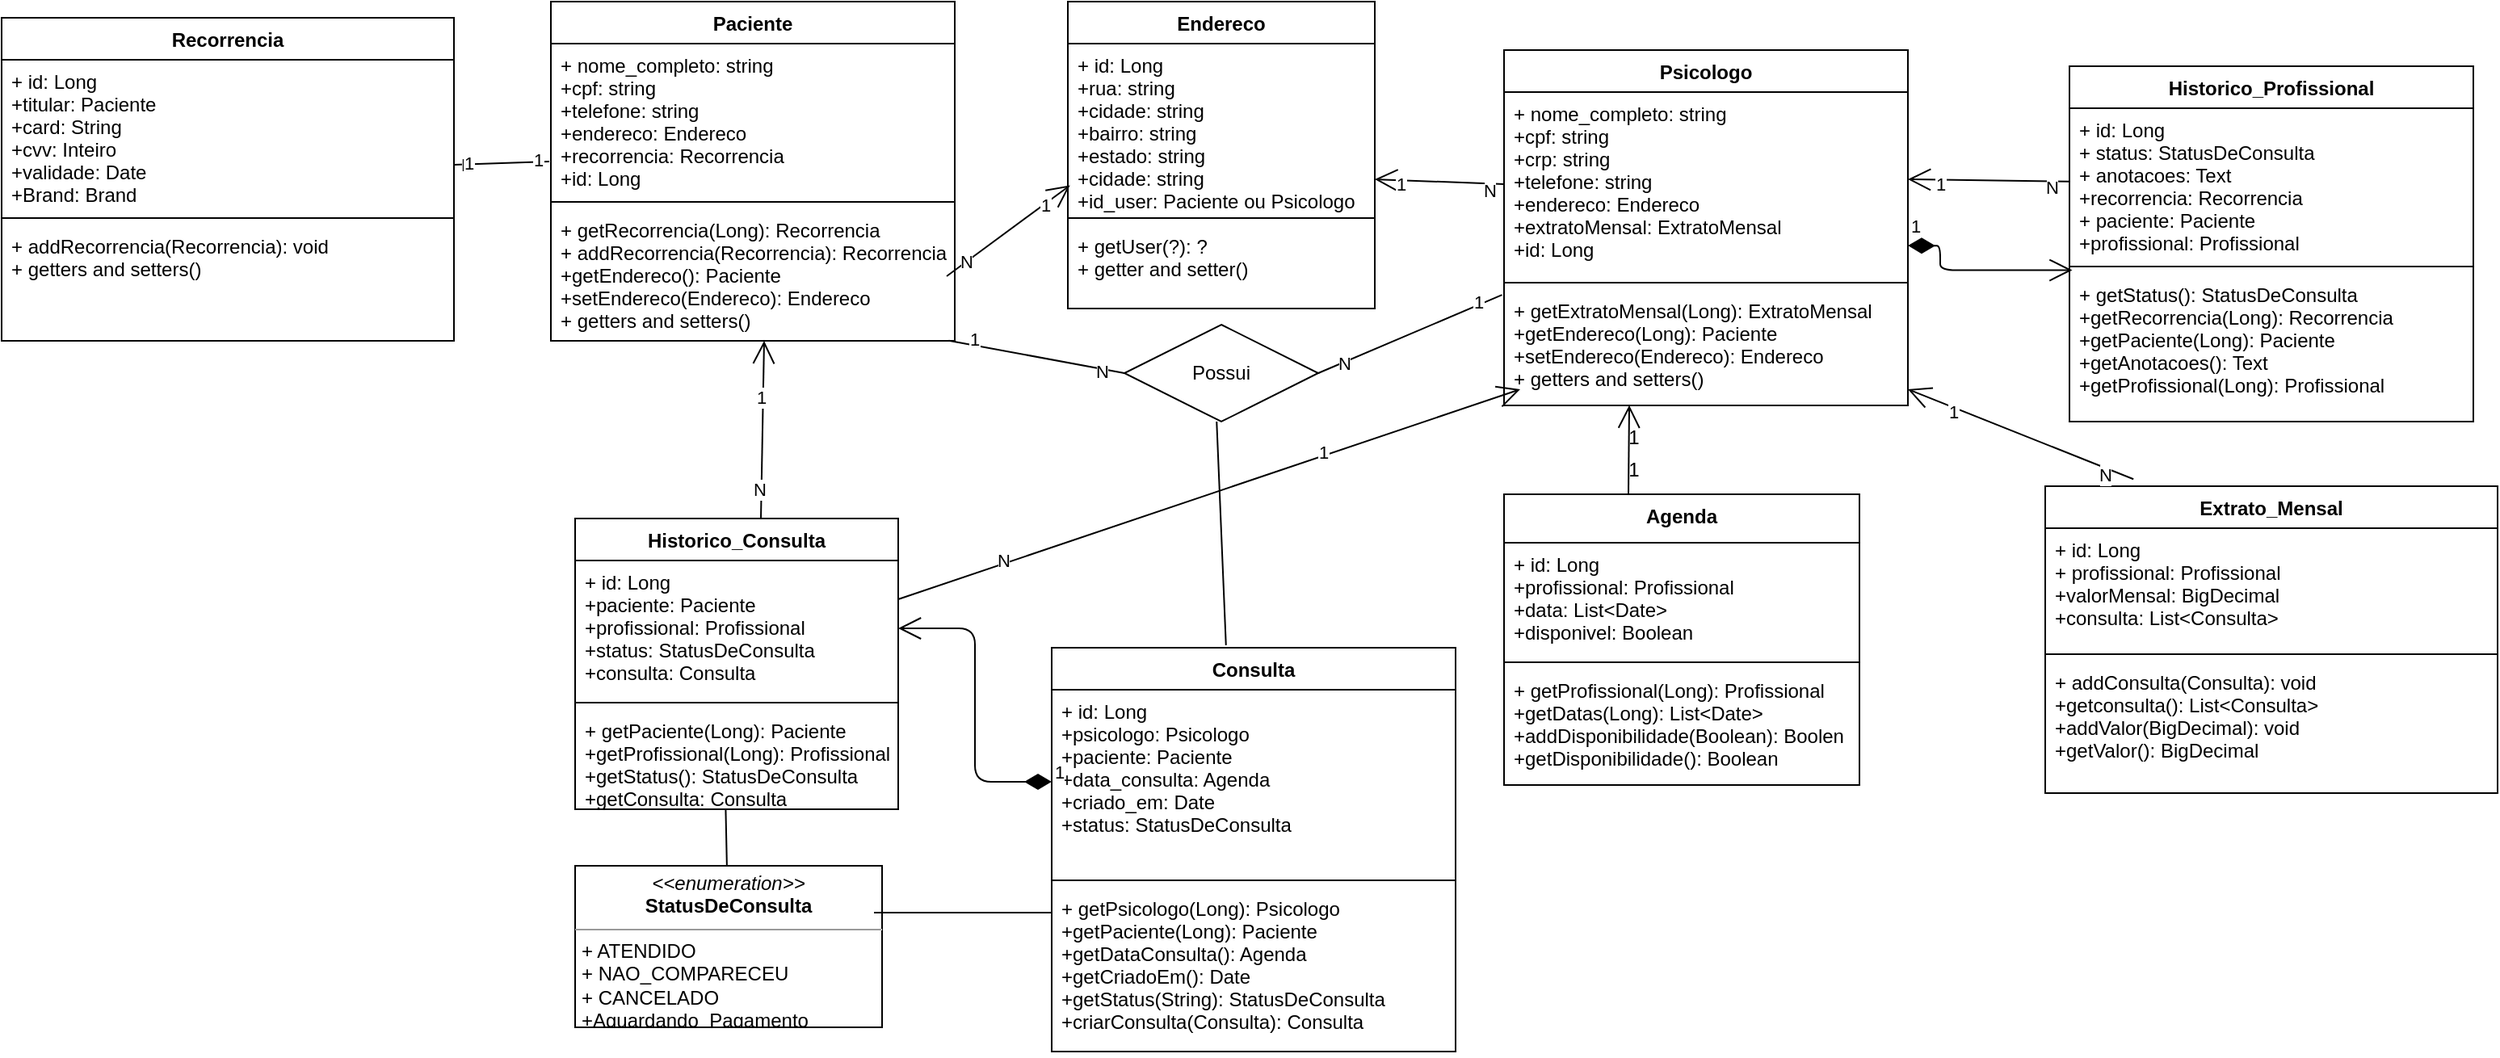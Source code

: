 <mxfile version="15.2.9" type="github">
  <diagram id="jDzh6b0EY1DDTG7NEnju" name="Page-1">
    <mxGraphModel dx="1929" dy="450" grid="1" gridSize="10" guides="1" tooltips="1" connect="1" arrows="1" fold="1" page="1" pageScale="1" pageWidth="827" pageHeight="1169" math="0" shadow="0">
      <root>
        <mxCell id="0" />
        <mxCell id="1" parent="0" />
        <mxCell id="z8VnNkZn5Uiw-aOC0Rhq-9" value="Paciente" style="swimlane;fontStyle=1;align=center;verticalAlign=top;childLayout=stackLayout;horizontal=1;startSize=26;horizontalStack=0;resizeParent=1;resizeParentMax=0;resizeLast=0;collapsible=1;marginBottom=0;" parent="1" vertex="1">
          <mxGeometry x="160" width="250" height="210" as="geometry" />
        </mxCell>
        <mxCell id="z8VnNkZn5Uiw-aOC0Rhq-10" value="+ nome_completo: string&#xa;+cpf: string&#xa;+telefone: string&#xa;+endereco: Endereco&#xa;+recorrencia: Recorrencia&#xa;+id: Long" style="text;strokeColor=none;fillColor=none;align=left;verticalAlign=top;spacingLeft=4;spacingRight=4;overflow=hidden;rotatable=0;points=[[0,0.5],[1,0.5]];portConstraint=eastwest;" parent="z8VnNkZn5Uiw-aOC0Rhq-9" vertex="1">
          <mxGeometry y="26" width="250" height="94" as="geometry" />
        </mxCell>
        <mxCell id="z8VnNkZn5Uiw-aOC0Rhq-11" value="" style="line;strokeWidth=1;fillColor=none;align=left;verticalAlign=middle;spacingTop=-1;spacingLeft=3;spacingRight=3;rotatable=0;labelPosition=right;points=[];portConstraint=eastwest;" parent="z8VnNkZn5Uiw-aOC0Rhq-9" vertex="1">
          <mxGeometry y="120" width="250" height="8" as="geometry" />
        </mxCell>
        <mxCell id="z8VnNkZn5Uiw-aOC0Rhq-12" value="+ getRecorrencia(Long): Recorrencia&#xa;+ addRecorrencia(Recorrencia): Recorrencia&#xa;+getEndereco(): Paciente&#xa;+setEndereco(Endereco): Endereco&#xa;+ getters and setters()" style="text;strokeColor=none;fillColor=none;align=left;verticalAlign=top;spacingLeft=4;spacingRight=4;overflow=hidden;rotatable=0;points=[[0,0.5],[1,0.5]];portConstraint=eastwest;" parent="z8VnNkZn5Uiw-aOC0Rhq-9" vertex="1">
          <mxGeometry y="128" width="250" height="82" as="geometry" />
        </mxCell>
        <mxCell id="z8VnNkZn5Uiw-aOC0Rhq-15" value="Psicologo" style="swimlane;fontStyle=1;align=center;verticalAlign=top;childLayout=stackLayout;horizontal=1;startSize=26;horizontalStack=0;resizeParent=1;resizeParentMax=0;resizeLast=0;collapsible=1;marginBottom=0;" parent="1" vertex="1">
          <mxGeometry x="750" y="30" width="250" height="220" as="geometry" />
        </mxCell>
        <mxCell id="z8VnNkZn5Uiw-aOC0Rhq-16" value="+ nome_completo: string&#xa;+cpf: string&#xa;+crp: string&#xa;+telefone: string&#xa;+endereco: Endereco&#xa;+extratoMensal: ExtratoMensal&#xa;+id: Long" style="text;strokeColor=none;fillColor=none;align=left;verticalAlign=top;spacingLeft=4;spacingRight=4;overflow=hidden;rotatable=0;points=[[0,0.5],[1,0.5]];portConstraint=eastwest;" parent="z8VnNkZn5Uiw-aOC0Rhq-15" vertex="1">
          <mxGeometry y="26" width="250" height="114" as="geometry" />
        </mxCell>
        <mxCell id="yuzwXdIelXYp0I0YYP7B-77" value="1" style="endArrow=open;html=1;endSize=12;startArrow=diamondThin;startSize=14;startFill=1;edgeStyle=orthogonalEdgeStyle;align=left;verticalAlign=bottom;exitX=0;exitY=0.5;exitDx=0;exitDy=0;entryX=0.007;entryY=-0.019;entryDx=0;entryDy=0;entryPerimeter=0;" edge="1" parent="z8VnNkZn5Uiw-aOC0Rhq-15" target="z8VnNkZn5Uiw-aOC0Rhq-40">
          <mxGeometry x="-1" y="3" relative="1" as="geometry">
            <mxPoint x="250.0" y="121.06" as="sourcePoint" />
            <mxPoint x="155.0" y="26.001" as="targetPoint" />
            <Array as="points">
              <mxPoint x="270" y="121" />
              <mxPoint x="270" y="136" />
            </Array>
          </mxGeometry>
        </mxCell>
        <mxCell id="z8VnNkZn5Uiw-aOC0Rhq-17" value="" style="line;strokeWidth=1;fillColor=none;align=left;verticalAlign=middle;spacingTop=-1;spacingLeft=3;spacingRight=3;rotatable=0;labelPosition=right;points=[];portConstraint=eastwest;" parent="z8VnNkZn5Uiw-aOC0Rhq-15" vertex="1">
          <mxGeometry y="140" width="250" height="8" as="geometry" />
        </mxCell>
        <mxCell id="z8VnNkZn5Uiw-aOC0Rhq-18" value="+ getExtratoMensal(Long): ExtratoMensal&#xa;+getEndereco(Long): Paciente&#xa;+setEndereco(Endereco): Endereco&#xa;+ getters and setters()" style="text;strokeColor=none;fillColor=none;align=left;verticalAlign=top;spacingLeft=4;spacingRight=4;overflow=hidden;rotatable=0;points=[[0,0.5],[1,0.5]];portConstraint=eastwest;" parent="z8VnNkZn5Uiw-aOC0Rhq-15" vertex="1">
          <mxGeometry y="148" width="250" height="72" as="geometry" />
        </mxCell>
        <mxCell id="z8VnNkZn5Uiw-aOC0Rhq-24" value="Consulta" style="swimlane;fontStyle=1;align=center;verticalAlign=top;childLayout=stackLayout;horizontal=1;startSize=26;horizontalStack=0;resizeParent=1;resizeParentMax=0;resizeLast=0;collapsible=1;marginBottom=0;" parent="1" vertex="1">
          <mxGeometry x="470" y="400" width="250" height="250" as="geometry" />
        </mxCell>
        <mxCell id="z8VnNkZn5Uiw-aOC0Rhq-25" value="+ id: Long&#xa;+psicologo: Psicologo&#xa;+paciente: Paciente&#xa;+data_consulta: Agenda&#xa;+criado_em: Date&#xa;+status: StatusDeConsulta" style="text;strokeColor=none;fillColor=none;align=left;verticalAlign=top;spacingLeft=4;spacingRight=4;overflow=hidden;rotatable=0;points=[[0,0.5],[1,0.5]];portConstraint=eastwest;" parent="z8VnNkZn5Uiw-aOC0Rhq-24" vertex="1">
          <mxGeometry y="26" width="250" height="114" as="geometry" />
        </mxCell>
        <mxCell id="z8VnNkZn5Uiw-aOC0Rhq-26" value="" style="line;strokeWidth=1;fillColor=none;align=left;verticalAlign=middle;spacingTop=-1;spacingLeft=3;spacingRight=3;rotatable=0;labelPosition=right;points=[];portConstraint=eastwest;" parent="z8VnNkZn5Uiw-aOC0Rhq-24" vertex="1">
          <mxGeometry y="140" width="250" height="8" as="geometry" />
        </mxCell>
        <mxCell id="z8VnNkZn5Uiw-aOC0Rhq-27" value="+ getPsicologo(Long): Psicologo&#xa;+getPaciente(Long): Paciente&#xa;+getDataConsulta(): Agenda&#xa;+getCriadoEm(): Date&#xa;+getStatus(String): StatusDeConsulta&#xa;+criarConsulta(Consulta): Consulta" style="text;strokeColor=none;fillColor=none;align=left;verticalAlign=top;spacingLeft=4;spacingRight=4;overflow=hidden;rotatable=0;points=[[0,0.5],[1,0.5]];portConstraint=eastwest;" parent="z8VnNkZn5Uiw-aOC0Rhq-24" vertex="1">
          <mxGeometry y="148" width="250" height="102" as="geometry" />
        </mxCell>
        <mxCell id="z8VnNkZn5Uiw-aOC0Rhq-29" value="Endereco" style="swimlane;fontStyle=1;align=center;verticalAlign=top;childLayout=stackLayout;horizontal=1;startSize=26;horizontalStack=0;resizeParent=1;resizeParentMax=0;resizeLast=0;collapsible=1;marginBottom=0;" parent="1" vertex="1">
          <mxGeometry x="480" width="190" height="190" as="geometry" />
        </mxCell>
        <mxCell id="z8VnNkZn5Uiw-aOC0Rhq-30" value="+ id: Long&#xa;+rua: string&#xa;+cidade: string&#xa;+bairro: string&#xa;+estado: string&#xa;+cidade: string&#xa;+id_user: Paciente ou Psicologo" style="text;strokeColor=none;fillColor=none;align=left;verticalAlign=top;spacingLeft=4;spacingRight=4;overflow=hidden;rotatable=0;points=[[0,0.5],[1,0.5]];portConstraint=eastwest;" parent="z8VnNkZn5Uiw-aOC0Rhq-29" vertex="1">
          <mxGeometry y="26" width="190" height="104" as="geometry" />
        </mxCell>
        <mxCell id="z8VnNkZn5Uiw-aOC0Rhq-31" value="" style="line;strokeWidth=1;fillColor=none;align=left;verticalAlign=middle;spacingTop=-1;spacingLeft=3;spacingRight=3;rotatable=0;labelPosition=right;points=[];portConstraint=eastwest;" parent="z8VnNkZn5Uiw-aOC0Rhq-29" vertex="1">
          <mxGeometry y="130" width="190" height="8" as="geometry" />
        </mxCell>
        <mxCell id="z8VnNkZn5Uiw-aOC0Rhq-32" value="+ getUser(?): ?&#xa;+ getter and setter()" style="text;strokeColor=none;fillColor=none;align=left;verticalAlign=top;spacingLeft=4;spacingRight=4;overflow=hidden;rotatable=0;points=[[0,0.5],[1,0.5]];portConstraint=eastwest;" parent="z8VnNkZn5Uiw-aOC0Rhq-29" vertex="1">
          <mxGeometry y="138" width="190" height="52" as="geometry" />
        </mxCell>
        <mxCell id="z8VnNkZn5Uiw-aOC0Rhq-37" value="Historico_Profissional" style="swimlane;fontStyle=1;align=center;verticalAlign=top;childLayout=stackLayout;horizontal=1;startSize=26;horizontalStack=0;resizeParent=1;resizeParentMax=0;resizeLast=0;collapsible=1;marginBottom=0;" parent="1" vertex="1">
          <mxGeometry x="1100" y="40" width="250" height="220" as="geometry" />
        </mxCell>
        <mxCell id="z8VnNkZn5Uiw-aOC0Rhq-38" value="+ id: Long&#xa;+ status: StatusDeConsulta&#xa;+ anotacoes: Text&#xa;+recorrencia: Recorrencia&#xa;+ paciente: Paciente&#xa;+profissional: Profissional" style="text;strokeColor=none;fillColor=none;align=left;verticalAlign=top;spacingLeft=4;spacingRight=4;overflow=hidden;rotatable=0;points=[[0,0.5],[1,0.5]];portConstraint=eastwest;" parent="z8VnNkZn5Uiw-aOC0Rhq-37" vertex="1">
          <mxGeometry y="26" width="250" height="94" as="geometry" />
        </mxCell>
        <mxCell id="z8VnNkZn5Uiw-aOC0Rhq-39" value="" style="line;strokeWidth=1;fillColor=none;align=left;verticalAlign=middle;spacingTop=-1;spacingLeft=3;spacingRight=3;rotatable=0;labelPosition=right;points=[];portConstraint=eastwest;" parent="z8VnNkZn5Uiw-aOC0Rhq-37" vertex="1">
          <mxGeometry y="120" width="250" height="8" as="geometry" />
        </mxCell>
        <mxCell id="z8VnNkZn5Uiw-aOC0Rhq-40" value="+ getStatus(): StatusDeConsulta&#xa;+getRecorrencia(Long): Recorrencia&#xa;+getPaciente(Long): Paciente&#xa;+getAnotacoes(): Text&#xa;+getProfissional(Long): Profissional" style="text;strokeColor=none;fillColor=none;align=left;verticalAlign=top;spacingLeft=4;spacingRight=4;overflow=hidden;rotatable=0;points=[[0,0.5],[1,0.5]];portConstraint=eastwest;" parent="z8VnNkZn5Uiw-aOC0Rhq-37" vertex="1">
          <mxGeometry y="128" width="250" height="92" as="geometry" />
        </mxCell>
        <mxCell id="z8VnNkZn5Uiw-aOC0Rhq-47" value="&lt;p style=&quot;margin: 0px ; margin-top: 4px ; text-align: center&quot;&gt;&lt;i&gt;&amp;lt;&amp;lt;enumeration&amp;gt;&amp;gt;&lt;/i&gt;&lt;br&gt;&lt;b&gt;StatusDeConsulta&lt;/b&gt;&lt;/p&gt;&lt;hr size=&quot;1&quot;&gt;&lt;p style=&quot;margin: 0px ; margin-left: 4px&quot;&gt;+ ATENDIDO&lt;br&gt;+ NAO_COMPARECEU&lt;/p&gt;&lt;p style=&quot;margin: 0px ; margin-left: 4px&quot;&gt;+ CANCELADO&lt;/p&gt;&lt;p style=&quot;margin: 0px ; margin-left: 4px&quot;&gt;+Aguardando_Pagamento&lt;/p&gt;&lt;p style=&quot;margin: 0px ; margin-left: 4px&quot;&gt;&lt;br&gt;&lt;/p&gt;" style="verticalAlign=top;align=left;overflow=fill;fontSize=12;fontFamily=Helvetica;html=1;" parent="1" vertex="1">
          <mxGeometry x="175" y="535" width="190" height="100" as="geometry" />
        </mxCell>
        <mxCell id="z8VnNkZn5Uiw-aOC0Rhq-53" value="Historico_Consulta" style="swimlane;fontStyle=1;align=center;verticalAlign=top;childLayout=stackLayout;horizontal=1;startSize=26;horizontalStack=0;resizeParent=1;resizeParentMax=0;resizeLast=0;collapsible=1;marginBottom=0;" parent="1" vertex="1">
          <mxGeometry x="175" y="320" width="200" height="180" as="geometry" />
        </mxCell>
        <mxCell id="yuzwXdIelXYp0I0YYP7B-41" value="" style="endArrow=open;endFill=1;endSize=12;html=1;entryX=0.528;entryY=1;entryDx=0;entryDy=0;entryPerimeter=0;" edge="1" parent="z8VnNkZn5Uiw-aOC0Rhq-53" target="z8VnNkZn5Uiw-aOC0Rhq-12">
          <mxGeometry width="160" relative="1" as="geometry">
            <mxPoint x="115" as="sourcePoint" />
            <mxPoint x="117" y="-50" as="targetPoint" />
          </mxGeometry>
        </mxCell>
        <mxCell id="yuzwXdIelXYp0I0YYP7B-42" value="1" style="edgeLabel;html=1;align=center;verticalAlign=middle;resizable=0;points=[];" vertex="1" connectable="0" parent="yuzwXdIelXYp0I0YYP7B-41">
          <mxGeometry x="0.369" y="2" relative="1" as="geometry">
            <mxPoint as="offset" />
          </mxGeometry>
        </mxCell>
        <mxCell id="yuzwXdIelXYp0I0YYP7B-43" value="N" style="edgeLabel;html=1;align=center;verticalAlign=middle;resizable=0;points=[];" vertex="1" connectable="0" parent="yuzwXdIelXYp0I0YYP7B-41">
          <mxGeometry x="-0.662" y="2" relative="1" as="geometry">
            <mxPoint as="offset" />
          </mxGeometry>
        </mxCell>
        <mxCell id="z8VnNkZn5Uiw-aOC0Rhq-54" value="+ id: Long&#xa;+paciente: Paciente&#xa;+profissional: Profissional&#xa;+status: StatusDeConsulta&#xa;+consulta: Consulta" style="text;strokeColor=none;fillColor=none;align=left;verticalAlign=top;spacingLeft=4;spacingRight=4;overflow=hidden;rotatable=0;points=[[0,0.5],[1,0.5]];portConstraint=eastwest;" parent="z8VnNkZn5Uiw-aOC0Rhq-53" vertex="1">
          <mxGeometry y="26" width="200" height="84" as="geometry" />
        </mxCell>
        <mxCell id="z8VnNkZn5Uiw-aOC0Rhq-55" value="" style="line;strokeWidth=1;fillColor=none;align=left;verticalAlign=middle;spacingTop=-1;spacingLeft=3;spacingRight=3;rotatable=0;labelPosition=right;points=[];portConstraint=eastwest;" parent="z8VnNkZn5Uiw-aOC0Rhq-53" vertex="1">
          <mxGeometry y="110" width="200" height="8" as="geometry" />
        </mxCell>
        <mxCell id="z8VnNkZn5Uiw-aOC0Rhq-56" value="+ getPaciente(Long): Paciente&#xa;+getProfissional(Long): Profissional&#xa;+getStatus(): StatusDeConsulta&#xa;+getConsulta: Consulta" style="text;strokeColor=none;fillColor=none;align=left;verticalAlign=top;spacingLeft=4;spacingRight=4;overflow=hidden;rotatable=0;points=[[0,0.5],[1,0.5]];portConstraint=eastwest;" parent="z8VnNkZn5Uiw-aOC0Rhq-53" vertex="1">
          <mxGeometry y="118" width="200" height="62" as="geometry" />
        </mxCell>
        <mxCell id="z8VnNkZn5Uiw-aOC0Rhq-59" value="Extrato_Mensal" style="swimlane;fontStyle=1;align=center;verticalAlign=top;childLayout=stackLayout;horizontal=1;startSize=26;horizontalStack=0;resizeParent=1;resizeParentMax=0;resizeLast=0;collapsible=1;marginBottom=0;" parent="1" vertex="1">
          <mxGeometry x="1085" y="300" width="280" height="190" as="geometry" />
        </mxCell>
        <mxCell id="z8VnNkZn5Uiw-aOC0Rhq-60" value="+ id: Long&#xa;+ profissional: Profissional&#xa;+valorMensal: BigDecimal&#xa;+consulta: List&lt;Consulta&gt;" style="text;strokeColor=none;fillColor=none;align=left;verticalAlign=top;spacingLeft=4;spacingRight=4;overflow=hidden;rotatable=0;points=[[0,0.5],[1,0.5]];portConstraint=eastwest;" parent="z8VnNkZn5Uiw-aOC0Rhq-59" vertex="1">
          <mxGeometry y="26" width="280" height="74" as="geometry" />
        </mxCell>
        <mxCell id="z8VnNkZn5Uiw-aOC0Rhq-61" value="" style="line;strokeWidth=1;fillColor=none;align=left;verticalAlign=middle;spacingTop=-1;spacingLeft=3;spacingRight=3;rotatable=0;labelPosition=right;points=[];portConstraint=eastwest;" parent="z8VnNkZn5Uiw-aOC0Rhq-59" vertex="1">
          <mxGeometry y="100" width="280" height="8" as="geometry" />
        </mxCell>
        <mxCell id="z8VnNkZn5Uiw-aOC0Rhq-62" value="+ addConsulta(Consulta): void&#xa;+getconsulta(): List&lt;Consulta&gt;&#xa;+addValor(BigDecimal): void&#xa;+getValor(): BigDecimal" style="text;strokeColor=none;fillColor=none;align=left;verticalAlign=top;spacingLeft=4;spacingRight=4;overflow=hidden;rotatable=0;points=[[0,0.5],[1,0.5]];portConstraint=eastwest;" parent="z8VnNkZn5Uiw-aOC0Rhq-59" vertex="1">
          <mxGeometry y="108" width="280" height="82" as="geometry" />
        </mxCell>
        <mxCell id="z8VnNkZn5Uiw-aOC0Rhq-63" value="Agenda" style="swimlane;fontStyle=1;align=center;verticalAlign=top;childLayout=stackLayout;horizontal=1;startSize=30;horizontalStack=0;resizeParent=1;resizeParentMax=0;resizeLast=0;collapsible=1;marginBottom=0;" parent="1" vertex="1">
          <mxGeometry x="750" y="305" width="220" height="180" as="geometry" />
        </mxCell>
        <mxCell id="yuzwXdIelXYp0I0YYP7B-70" value="" style="endArrow=open;endFill=1;endSize=12;html=1;entryX=0.31;entryY=0.998;entryDx=0;entryDy=0;entryPerimeter=0;" edge="1" parent="z8VnNkZn5Uiw-aOC0Rhq-63" target="z8VnNkZn5Uiw-aOC0Rhq-18">
          <mxGeometry width="160" relative="1" as="geometry">
            <mxPoint x="77" as="sourcePoint" />
            <mxPoint x="77" y="-45" as="targetPoint" />
          </mxGeometry>
        </mxCell>
        <mxCell id="z8VnNkZn5Uiw-aOC0Rhq-64" value="+ id: Long&#xa;+profissional: Profissional&#xa;+data: List&lt;Date&gt;&#xa;+disponivel: Boolean" style="text;strokeColor=none;fillColor=none;align=left;verticalAlign=top;spacingLeft=4;spacingRight=4;overflow=hidden;rotatable=0;points=[[0,0.5],[1,0.5]];portConstraint=eastwest;" parent="z8VnNkZn5Uiw-aOC0Rhq-63" vertex="1">
          <mxGeometry y="30" width="220" height="70" as="geometry" />
        </mxCell>
        <mxCell id="z8VnNkZn5Uiw-aOC0Rhq-65" value="" style="line;strokeWidth=1;fillColor=none;align=left;verticalAlign=middle;spacingTop=-1;spacingLeft=3;spacingRight=3;rotatable=0;labelPosition=right;points=[];portConstraint=eastwest;" parent="z8VnNkZn5Uiw-aOC0Rhq-63" vertex="1">
          <mxGeometry y="100" width="220" height="8" as="geometry" />
        </mxCell>
        <mxCell id="z8VnNkZn5Uiw-aOC0Rhq-66" value="+ getProfissional(Long): Profissional&#xa;+getDatas(Long): List&lt;Date&gt;&#xa;+addDisponibilidade(Boolean): Boolen&#xa;+getDisponibilidade(): Boolean" style="text;strokeColor=none;fillColor=none;align=left;verticalAlign=top;spacingLeft=4;spacingRight=4;overflow=hidden;rotatable=0;points=[[0,0.5],[1,0.5]];portConstraint=eastwest;" parent="z8VnNkZn5Uiw-aOC0Rhq-63" vertex="1">
          <mxGeometry y="108" width="220" height="72" as="geometry" />
        </mxCell>
        <mxCell id="z8VnNkZn5Uiw-aOC0Rhq-67" value="Recorrencia" style="swimlane;fontStyle=1;align=center;verticalAlign=top;childLayout=stackLayout;horizontal=1;startSize=26;horizontalStack=0;resizeParent=1;resizeParentMax=0;resizeLast=0;collapsible=1;marginBottom=0;" parent="1" vertex="1">
          <mxGeometry x="-180" y="10" width="280" height="200" as="geometry" />
        </mxCell>
        <mxCell id="z8VnNkZn5Uiw-aOC0Rhq-68" value="+ id: Long&#xa;+titular: Paciente&#xa;+card: String&#xa;+cvv: Inteiro&#xa;+validade: Date&#xa;+Brand: Brand" style="text;strokeColor=none;fillColor=none;align=left;verticalAlign=top;spacingLeft=4;spacingRight=4;overflow=hidden;rotatable=0;points=[[0,0.5],[1,0.5]];portConstraint=eastwest;" parent="z8VnNkZn5Uiw-aOC0Rhq-67" vertex="1">
          <mxGeometry y="26" width="280" height="94" as="geometry" />
        </mxCell>
        <mxCell id="z8VnNkZn5Uiw-aOC0Rhq-69" value="" style="line;strokeWidth=1;fillColor=none;align=left;verticalAlign=middle;spacingTop=-1;spacingLeft=3;spacingRight=3;rotatable=0;labelPosition=right;points=[];portConstraint=eastwest;" parent="z8VnNkZn5Uiw-aOC0Rhq-67" vertex="1">
          <mxGeometry y="120" width="280" height="8" as="geometry" />
        </mxCell>
        <mxCell id="z8VnNkZn5Uiw-aOC0Rhq-70" value="+ addRecorrencia(Recorrencia): void&#xa;+ getters and setters()" style="text;strokeColor=none;fillColor=none;align=left;verticalAlign=top;spacingLeft=4;spacingRight=4;overflow=hidden;rotatable=0;points=[[0,0.5],[1,0.5]];portConstraint=eastwest;" parent="z8VnNkZn5Uiw-aOC0Rhq-67" vertex="1">
          <mxGeometry y="128" width="280" height="72" as="geometry" />
        </mxCell>
        <mxCell id="yuzwXdIelXYp0I0YYP7B-1" value="" style="endArrow=open;endFill=1;endSize=12;html=1;entryX=0.007;entryY=0.844;entryDx=0;entryDy=0;entryPerimeter=0;" edge="1" parent="1" target="z8VnNkZn5Uiw-aOC0Rhq-30">
          <mxGeometry width="160" relative="1" as="geometry">
            <mxPoint x="405" y="170" as="sourcePoint" />
            <mxPoint x="480" y="170" as="targetPoint" />
          </mxGeometry>
        </mxCell>
        <mxCell id="yuzwXdIelXYp0I0YYP7B-4" value="N" style="edgeLabel;html=1;align=center;verticalAlign=middle;resizable=0;points=[];" vertex="1" connectable="0" parent="yuzwXdIelXYp0I0YYP7B-1">
          <mxGeometry x="-0.685" y="1" relative="1" as="geometry">
            <mxPoint as="offset" />
          </mxGeometry>
        </mxCell>
        <mxCell id="yuzwXdIelXYp0I0YYP7B-5" value="1" style="edgeLabel;html=1;align=center;verticalAlign=middle;resizable=0;points=[];" vertex="1" connectable="0" parent="yuzwXdIelXYp0I0YYP7B-1">
          <mxGeometry x="0.579" relative="1" as="geometry">
            <mxPoint as="offset" />
          </mxGeometry>
        </mxCell>
        <mxCell id="yuzwXdIelXYp0I0YYP7B-8" value="" style="endArrow=open;endFill=1;endSize=12;html=1;exitX=0;exitY=0.5;exitDx=0;exitDy=0;" edge="1" parent="1" source="z8VnNkZn5Uiw-aOC0Rhq-16">
          <mxGeometry width="160" relative="1" as="geometry">
            <mxPoint x="740" y="110.0" as="sourcePoint" />
            <mxPoint x="670" y="110.0" as="targetPoint" />
          </mxGeometry>
        </mxCell>
        <mxCell id="yuzwXdIelXYp0I0YYP7B-9" value="1" style="edgeLabel;html=1;align=center;verticalAlign=middle;resizable=0;points=[];" vertex="1" connectable="0" parent="yuzwXdIelXYp0I0YYP7B-8">
          <mxGeometry x="0.587" y="2" relative="1" as="geometry">
            <mxPoint x="-1" as="offset" />
          </mxGeometry>
        </mxCell>
        <mxCell id="yuzwXdIelXYp0I0YYP7B-10" value="N" style="edgeLabel;html=1;align=center;verticalAlign=middle;resizable=0;points=[];" vertex="1" connectable="0" parent="yuzwXdIelXYp0I0YYP7B-8">
          <mxGeometry x="-0.767" y="4" relative="1" as="geometry">
            <mxPoint as="offset" />
          </mxGeometry>
        </mxCell>
        <mxCell id="yuzwXdIelXYp0I0YYP7B-11" value="" style="line;strokeWidth=1;fillColor=none;align=left;verticalAlign=middle;spacingTop=-1;spacingLeft=3;spacingRight=3;rotatable=0;labelPosition=right;points=[];portConstraint=eastwest;" vertex="1" parent="1">
          <mxGeometry x="360" y="560" width="110" height="8" as="geometry" />
        </mxCell>
        <mxCell id="yuzwXdIelXYp0I0YYP7B-15" value="Possui" style="shape=rhombus;perimeter=rhombusPerimeter;whiteSpace=wrap;html=1;align=center;" vertex="1" parent="1">
          <mxGeometry x="515" y="200" width="120" height="60" as="geometry" />
        </mxCell>
        <mxCell id="yuzwXdIelXYp0I0YYP7B-17" value="" style="endArrow=none;html=1;rounded=0;entryX=0;entryY=0.5;entryDx=0;entryDy=0;exitX=0.985;exitY=0.998;exitDx=0;exitDy=0;exitPerimeter=0;" edge="1" parent="1" source="z8VnNkZn5Uiw-aOC0Rhq-12" target="yuzwXdIelXYp0I0YYP7B-15">
          <mxGeometry relative="1" as="geometry">
            <mxPoint x="410" y="220" as="sourcePoint" />
            <mxPoint x="570" y="220" as="targetPoint" />
          </mxGeometry>
        </mxCell>
        <mxCell id="yuzwXdIelXYp0I0YYP7B-24" value="1" style="edgeLabel;html=1;align=center;verticalAlign=middle;resizable=0;points=[];" vertex="1" connectable="0" parent="yuzwXdIelXYp0I0YYP7B-17">
          <mxGeometry x="-0.727" y="4" relative="1" as="geometry">
            <mxPoint as="offset" />
          </mxGeometry>
        </mxCell>
        <mxCell id="yuzwXdIelXYp0I0YYP7B-25" value="N" style="edgeLabel;html=1;align=center;verticalAlign=middle;resizable=0;points=[];" vertex="1" connectable="0" parent="yuzwXdIelXYp0I0YYP7B-17">
          <mxGeometry x="0.746" y="-1" relative="1" as="geometry">
            <mxPoint as="offset" />
          </mxGeometry>
        </mxCell>
        <mxCell id="yuzwXdIelXYp0I0YYP7B-19" value="" style="endArrow=none;html=1;rounded=0;entryX=1;entryY=0.5;entryDx=0;entryDy=0;exitX=-0.005;exitY=0.05;exitDx=0;exitDy=0;exitPerimeter=0;" edge="1" parent="1" source="z8VnNkZn5Uiw-aOC0Rhq-18" target="yuzwXdIelXYp0I0YYP7B-15">
          <mxGeometry relative="1" as="geometry">
            <mxPoint x="740" y="200" as="sourcePoint" />
            <mxPoint x="860" y="270" as="targetPoint" />
          </mxGeometry>
        </mxCell>
        <mxCell id="yuzwXdIelXYp0I0YYP7B-26" value="N" style="edgeLabel;html=1;align=center;verticalAlign=middle;resizable=0;points=[];" vertex="1" connectable="0" parent="yuzwXdIelXYp0I0YYP7B-19">
          <mxGeometry x="0.731" relative="1" as="geometry">
            <mxPoint as="offset" />
          </mxGeometry>
        </mxCell>
        <mxCell id="yuzwXdIelXYp0I0YYP7B-30" value="1" style="edgeLabel;html=1;align=center;verticalAlign=middle;resizable=0;points=[];" vertex="1" connectable="0" parent="yuzwXdIelXYp0I0YYP7B-19">
          <mxGeometry x="-0.753" y="-2" relative="1" as="geometry">
            <mxPoint as="offset" />
          </mxGeometry>
        </mxCell>
        <mxCell id="yuzwXdIelXYp0I0YYP7B-33" value="" style="endArrow=none;html=1;rounded=0;exitX=0.466;exitY=0.997;exitDx=0;exitDy=0;exitPerimeter=0;" edge="1" parent="1" source="z8VnNkZn5Uiw-aOC0Rhq-56" target="z8VnNkZn5Uiw-aOC0Rhq-47">
          <mxGeometry relative="1" as="geometry">
            <mxPoint x="510" y="550" as="sourcePoint" />
            <mxPoint x="670" y="550" as="targetPoint" />
          </mxGeometry>
        </mxCell>
        <mxCell id="yuzwXdIelXYp0I0YYP7B-37" value="1" style="endArrow=open;html=1;endSize=12;startArrow=diamondThin;startSize=14;startFill=1;edgeStyle=orthogonalEdgeStyle;align=left;verticalAlign=bottom;exitX=0;exitY=0.5;exitDx=0;exitDy=0;" edge="1" parent="1" source="z8VnNkZn5Uiw-aOC0Rhq-25" target="z8VnNkZn5Uiw-aOC0Rhq-54">
          <mxGeometry x="-1" y="3" relative="1" as="geometry">
            <mxPoint x="485" y="470" as="sourcePoint" />
            <mxPoint x="415" y="370" as="targetPoint" />
          </mxGeometry>
        </mxCell>
        <mxCell id="yuzwXdIelXYp0I0YYP7B-51" value="" style="endArrow=none;html=1;rounded=0;exitX=0.575;exitY=1.026;exitDx=0;exitDy=0;exitPerimeter=0;" edge="1" parent="1">
          <mxGeometry relative="1" as="geometry">
            <mxPoint x="572.11" y="260.0" as="sourcePoint" />
            <mxPoint x="577.891" y="398.44" as="targetPoint" />
          </mxGeometry>
        </mxCell>
        <mxCell id="yuzwXdIelXYp0I0YYP7B-52" value="" style="endArrow=open;endFill=1;endSize=12;html=1;" edge="1" parent="1">
          <mxGeometry width="160" relative="1" as="geometry">
            <mxPoint x="375" y="370" as="sourcePoint" />
            <mxPoint x="760" y="240" as="targetPoint" />
          </mxGeometry>
        </mxCell>
        <mxCell id="yuzwXdIelXYp0I0YYP7B-53" value="1" style="edgeLabel;html=1;align=center;verticalAlign=middle;resizable=0;points=[];" vertex="1" connectable="0" parent="yuzwXdIelXYp0I0YYP7B-52">
          <mxGeometry x="0.369" y="2" relative="1" as="geometry">
            <mxPoint as="offset" />
          </mxGeometry>
        </mxCell>
        <mxCell id="yuzwXdIelXYp0I0YYP7B-54" value="N" style="edgeLabel;html=1;align=center;verticalAlign=middle;resizable=0;points=[];" vertex="1" connectable="0" parent="yuzwXdIelXYp0I0YYP7B-52">
          <mxGeometry x="-0.662" y="2" relative="1" as="geometry">
            <mxPoint as="offset" />
          </mxGeometry>
        </mxCell>
        <mxCell id="yuzwXdIelXYp0I0YYP7B-61" value="" style="endArrow=open;endFill=1;endSize=12;html=1;" edge="1" parent="1" source="z8VnNkZn5Uiw-aOC0Rhq-38">
          <mxGeometry width="160" relative="1" as="geometry">
            <mxPoint x="1080" y="113" as="sourcePoint" />
            <mxPoint x="1000" y="110.0" as="targetPoint" />
          </mxGeometry>
        </mxCell>
        <mxCell id="yuzwXdIelXYp0I0YYP7B-62" value="1" style="edgeLabel;html=1;align=center;verticalAlign=middle;resizable=0;points=[];" vertex="1" connectable="0" parent="yuzwXdIelXYp0I0YYP7B-61">
          <mxGeometry x="0.587" y="2" relative="1" as="geometry">
            <mxPoint x="-1" as="offset" />
          </mxGeometry>
        </mxCell>
        <mxCell id="yuzwXdIelXYp0I0YYP7B-63" value="N" style="edgeLabel;html=1;align=center;verticalAlign=middle;resizable=0;points=[];" vertex="1" connectable="0" parent="yuzwXdIelXYp0I0YYP7B-61">
          <mxGeometry x="-0.767" y="4" relative="1" as="geometry">
            <mxPoint as="offset" />
          </mxGeometry>
        </mxCell>
        <mxCell id="yuzwXdIelXYp0I0YYP7B-67" value="" style="endArrow=open;endFill=1;endSize=12;html=1;exitX=0.195;exitY=-0.023;exitDx=0;exitDy=0;exitPerimeter=0;" edge="1" parent="1" source="z8VnNkZn5Uiw-aOC0Rhq-59">
          <mxGeometry width="160" relative="1" as="geometry">
            <mxPoint x="1100" y="241.333" as="sourcePoint" />
            <mxPoint x="1000" y="240.0" as="targetPoint" />
          </mxGeometry>
        </mxCell>
        <mxCell id="yuzwXdIelXYp0I0YYP7B-68" value="1" style="edgeLabel;html=1;align=center;verticalAlign=middle;resizable=0;points=[];" vertex="1" connectable="0" parent="yuzwXdIelXYp0I0YYP7B-67">
          <mxGeometry x="0.587" y="2" relative="1" as="geometry">
            <mxPoint x="-1" as="offset" />
          </mxGeometry>
        </mxCell>
        <mxCell id="yuzwXdIelXYp0I0YYP7B-69" value="N" style="edgeLabel;html=1;align=center;verticalAlign=middle;resizable=0;points=[];" vertex="1" connectable="0" parent="yuzwXdIelXYp0I0YYP7B-67">
          <mxGeometry x="-0.767" y="4" relative="1" as="geometry">
            <mxPoint as="offset" />
          </mxGeometry>
        </mxCell>
        <mxCell id="yuzwXdIelXYp0I0YYP7B-71" value="1" style="text;html=1;align=center;verticalAlign=middle;resizable=0;points=[];autosize=1;strokeColor=none;fillColor=none;" vertex="1" parent="1">
          <mxGeometry x="820" y="260" width="20" height="20" as="geometry" />
        </mxCell>
        <mxCell id="yuzwXdIelXYp0I0YYP7B-72" value="1" style="text;html=1;align=center;verticalAlign=middle;resizable=0;points=[];autosize=1;strokeColor=none;fillColor=none;" vertex="1" parent="1">
          <mxGeometry x="820" y="280" width="20" height="20" as="geometry" />
        </mxCell>
        <mxCell id="yuzwXdIelXYp0I0YYP7B-73" value="" style="endArrow=none;html=1;rounded=0;exitX=-0.004;exitY=0.777;exitDx=0;exitDy=0;exitPerimeter=0;entryX=1;entryY=0.691;entryDx=0;entryDy=0;entryPerimeter=0;" edge="1" parent="1" source="z8VnNkZn5Uiw-aOC0Rhq-10" target="z8VnNkZn5Uiw-aOC0Rhq-68">
          <mxGeometry relative="1" as="geometry">
            <mxPoint x="203.75" y="50.0" as="sourcePoint" />
            <mxPoint x="130" y="98" as="targetPoint" />
          </mxGeometry>
        </mxCell>
        <mxCell id="yuzwXdIelXYp0I0YYP7B-74" value="N" style="edgeLabel;html=1;align=center;verticalAlign=middle;resizable=0;points=[];" vertex="1" connectable="0" parent="yuzwXdIelXYp0I0YYP7B-73">
          <mxGeometry x="0.731" relative="1" as="geometry">
            <mxPoint as="offset" />
          </mxGeometry>
        </mxCell>
        <mxCell id="yuzwXdIelXYp0I0YYP7B-75" value="1" style="edgeLabel;html=1;align=center;verticalAlign=middle;resizable=0;points=[];" vertex="1" connectable="0" parent="yuzwXdIelXYp0I0YYP7B-73">
          <mxGeometry x="-0.753" y="-2" relative="1" as="geometry">
            <mxPoint as="offset" />
          </mxGeometry>
        </mxCell>
        <mxCell id="yuzwXdIelXYp0I0YYP7B-76" value="1" style="edgeLabel;html=1;align=center;verticalAlign=middle;resizable=0;points=[];" vertex="1" connectable="0" parent="yuzwXdIelXYp0I0YYP7B-73">
          <mxGeometry x="0.696" y="-1" relative="1" as="geometry">
            <mxPoint as="offset" />
          </mxGeometry>
        </mxCell>
      </root>
    </mxGraphModel>
  </diagram>
</mxfile>
